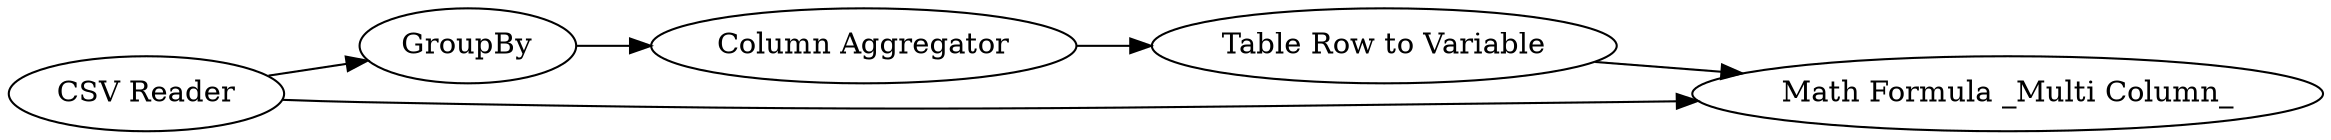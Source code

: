digraph {
	2 [label=GroupBy]
	5 [label="Column Aggregator"]
	8 [label="CSV Reader"]
	9 [label="Math Formula _Multi Column_"]
	10 [label="Table Row to Variable"]
	2 -> 5
	5 -> 10
	8 -> 2
	8 -> 9
	10 -> 9
	rankdir=LR
}
